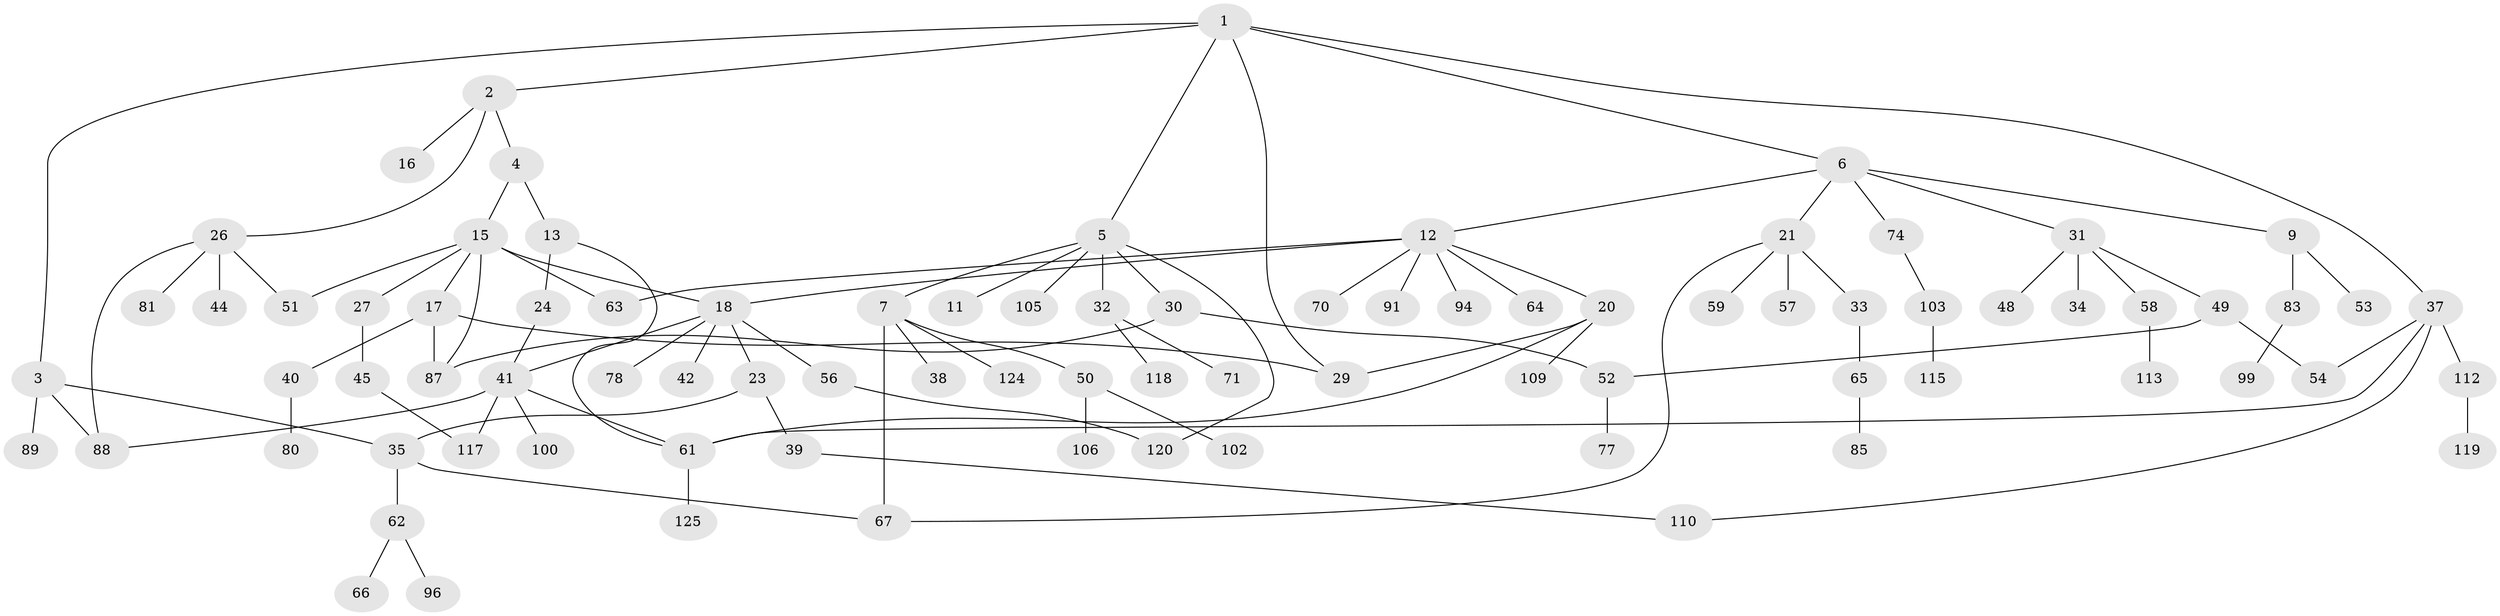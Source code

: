 // original degree distribution, {6: 0.0390625, 4: 0.109375, 3: 0.15625, 2: 0.3515625, 1: 0.3046875, 5: 0.0390625}
// Generated by graph-tools (version 1.1) at 2025/10/02/27/25 16:10:52]
// undirected, 86 vertices, 106 edges
graph export_dot {
graph [start="1"]
  node [color=gray90,style=filled];
  1;
  2 [super="+14"];
  3 [super="+28"];
  4;
  5 [super="+8"];
  6;
  7 [super="+121"];
  9 [super="+10"];
  11;
  12 [super="+19"];
  13 [super="+93"];
  15 [super="+75"];
  16;
  17 [super="+25"];
  18 [super="+46"];
  20 [super="+72"];
  21 [super="+22"];
  23 [super="+69"];
  24;
  26 [super="+43"];
  27;
  29 [super="+79"];
  30;
  31 [super="+47"];
  32 [super="+36"];
  33;
  34 [super="+55"];
  35;
  37 [super="+82"];
  38 [super="+114"];
  39 [super="+104"];
  40 [super="+95"];
  41 [super="+73"];
  42;
  44;
  45 [super="+76"];
  48;
  49;
  50 [super="+84"];
  51 [super="+60"];
  52 [super="+92"];
  53;
  54 [super="+126"];
  56;
  57;
  58;
  59;
  61 [super="+90"];
  62 [super="+98"];
  63 [super="+108"];
  64;
  65 [super="+122"];
  66 [super="+107"];
  67 [super="+68"];
  70;
  71 [super="+86"];
  74 [super="+97"];
  77;
  78;
  80;
  81;
  83;
  85 [super="+128"];
  87 [super="+116"];
  88 [super="+101"];
  89;
  91;
  94;
  96;
  99;
  100;
  102;
  103;
  105 [super="+123"];
  106 [super="+127"];
  109;
  110 [super="+111"];
  112;
  113;
  115;
  117;
  118;
  119;
  120;
  124;
  125;
  1 -- 2;
  1 -- 3;
  1 -- 5;
  1 -- 6;
  1 -- 37;
  1 -- 29;
  2 -- 4;
  2 -- 26;
  2 -- 16;
  3 -- 35;
  3 -- 89;
  3 -- 88;
  4 -- 13;
  4 -- 15;
  5 -- 7;
  5 -- 11;
  5 -- 32;
  5 -- 120;
  5 -- 105;
  5 -- 30;
  6 -- 9;
  6 -- 12;
  6 -- 21;
  6 -- 31;
  6 -- 74;
  7 -- 38;
  7 -- 50;
  7 -- 67;
  7 -- 124;
  9 -- 83;
  9 -- 53;
  12 -- 70;
  12 -- 91;
  12 -- 64;
  12 -- 20;
  12 -- 94;
  12 -- 63;
  12 -- 18;
  13 -- 24;
  13 -- 61;
  15 -- 17;
  15 -- 18;
  15 -- 27;
  15 -- 87;
  15 -- 63;
  15 -- 51;
  17 -- 40;
  17 -- 29;
  17 -- 87;
  18 -- 23;
  18 -- 41;
  18 -- 42;
  18 -- 56;
  18 -- 78;
  20 -- 61;
  20 -- 109;
  20 -- 29;
  21 -- 33;
  21 -- 57;
  21 -- 67;
  21 -- 59;
  23 -- 39;
  23 -- 35;
  24 -- 41;
  26 -- 44;
  26 -- 51;
  26 -- 81;
  26 -- 88;
  27 -- 45;
  30 -- 52;
  30 -- 87;
  31 -- 34;
  31 -- 48;
  31 -- 49;
  31 -- 58;
  32 -- 71;
  32 -- 118;
  33 -- 65;
  35 -- 62;
  35 -- 67;
  37 -- 112;
  37 -- 110;
  37 -- 54;
  37 -- 61;
  39 -- 110;
  40 -- 80;
  41 -- 88;
  41 -- 100;
  41 -- 117;
  41 -- 61;
  45 -- 117;
  49 -- 52;
  49 -- 54;
  50 -- 102;
  50 -- 106 [weight=2];
  52 -- 77;
  56 -- 120;
  58 -- 113;
  61 -- 125;
  62 -- 66;
  62 -- 96;
  65 -- 85 [weight=2];
  74 -- 103;
  83 -- 99;
  103 -- 115;
  112 -- 119;
}
